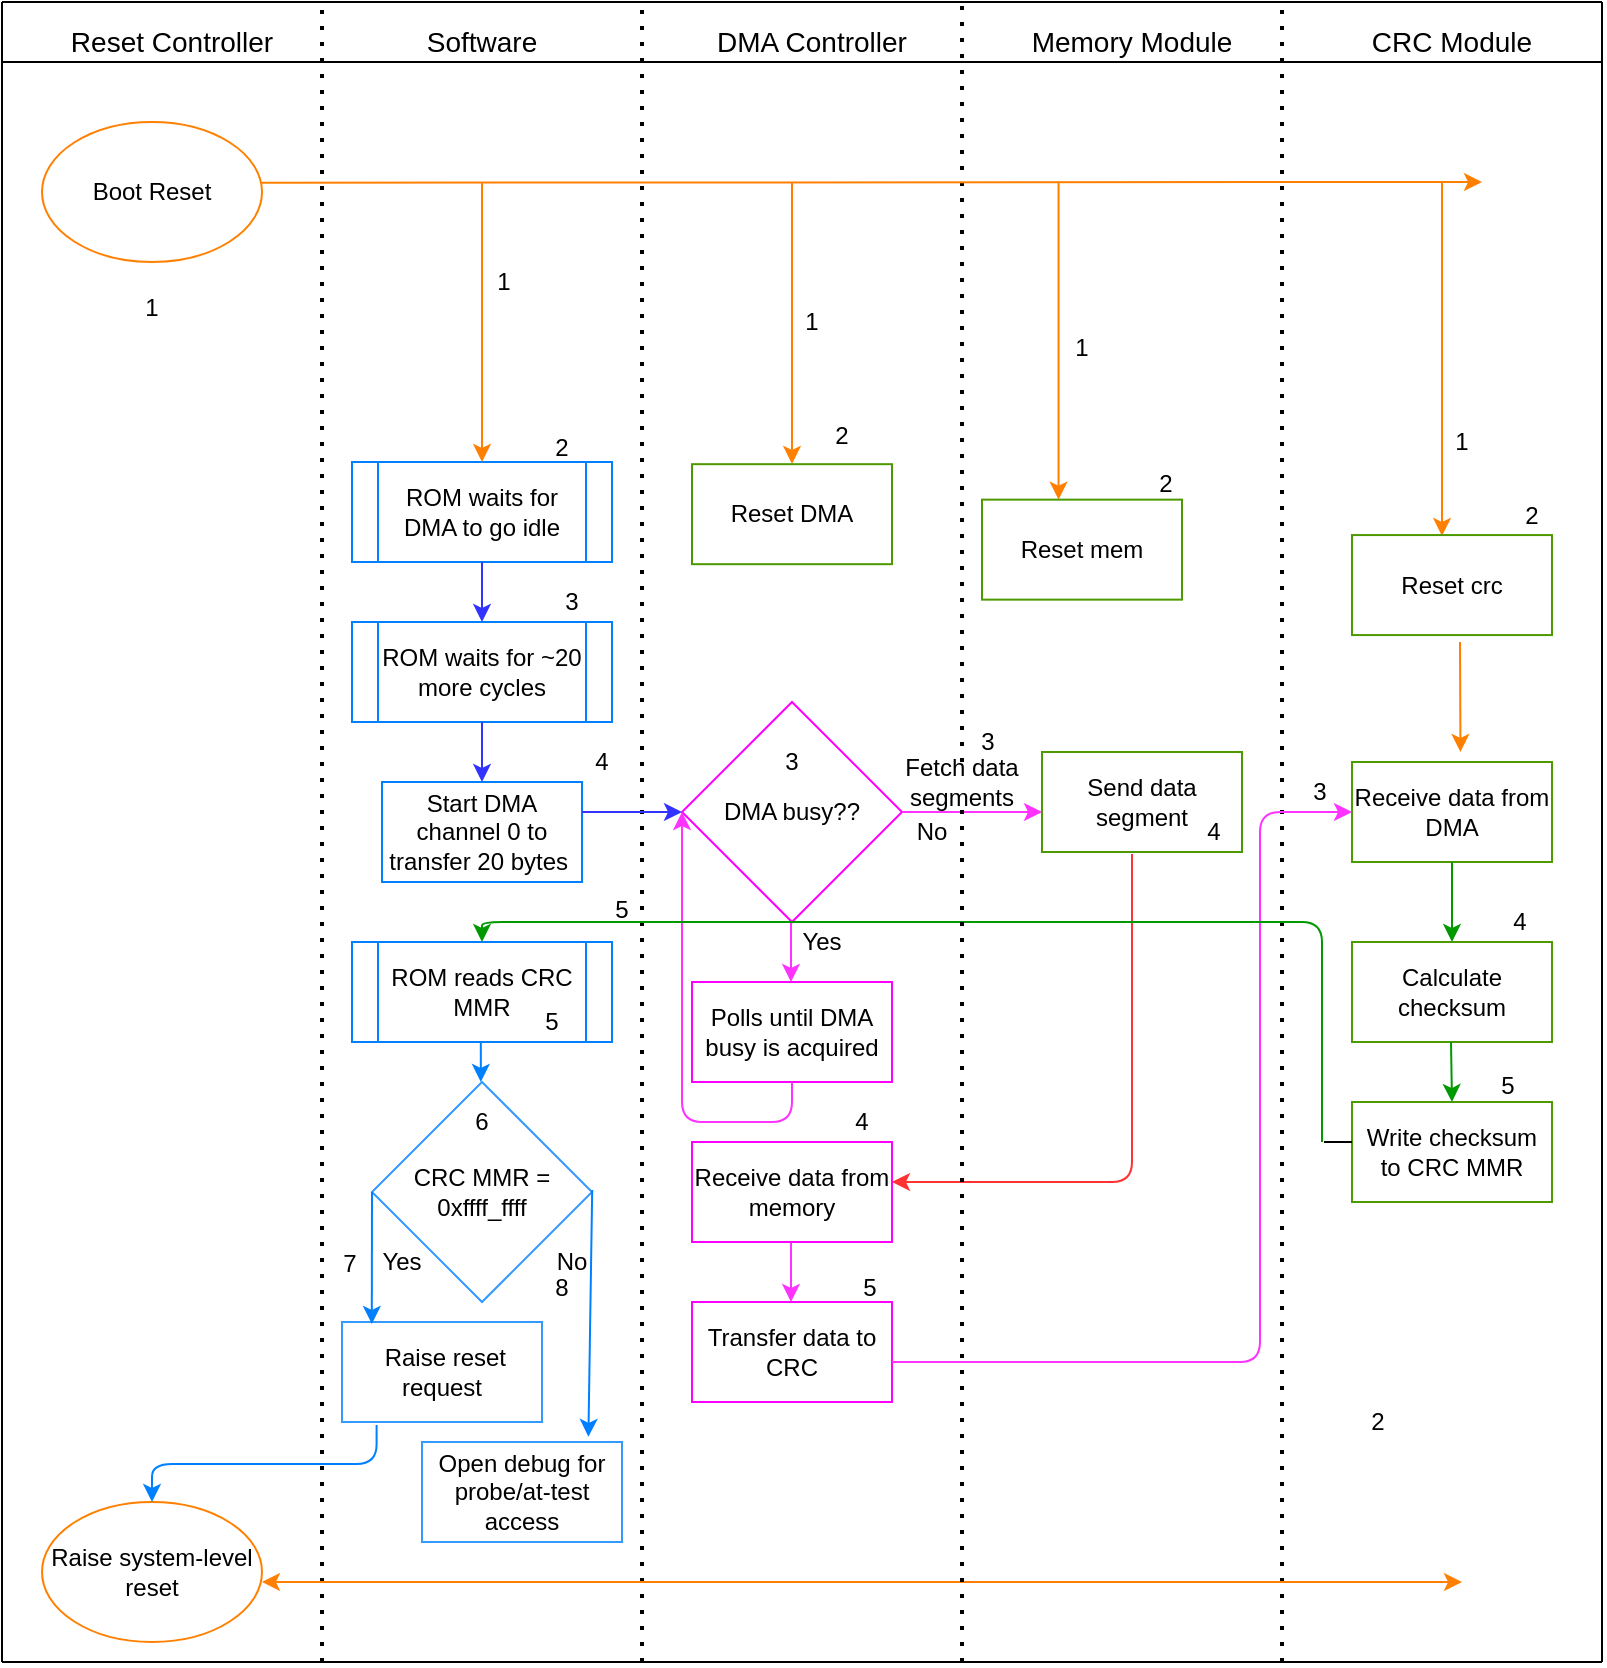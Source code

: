 <mxfile>
    <diagram id="_2-P7OVIUEdql4SCO8et" name="Page-1">
        <mxGraphModel dx="1078" dy="751" grid="1" gridSize="5.905" guides="1" tooltips="1" connect="1" arrows="1" fold="1" page="1" pageScale="1" pageWidth="1100" pageHeight="1700" math="0" shadow="0">
            <root>
                <mxCell id="0"/>
                <mxCell id="1" parent="0"/>
                <mxCell id="Sn7cwbOoCWebexUpj5j9-1" value="" style="endArrow=none;html=1;" parent="1" edge="1">
                    <mxGeometry width="50" height="50" relative="1" as="geometry">
                        <mxPoint x="80" y="1030" as="sourcePoint"/>
                        <mxPoint x="80" y="200" as="targetPoint"/>
                    </mxGeometry>
                </mxCell>
                <mxCell id="Sn7cwbOoCWebexUpj5j9-3" value="" style="endArrow=none;dashed=1;html=1;dashPattern=1 3;strokeWidth=2;" parent="1" edge="1">
                    <mxGeometry width="50" height="50" relative="1" as="geometry">
                        <mxPoint x="240" y="1030" as="sourcePoint"/>
                        <mxPoint x="240" y="200" as="targetPoint"/>
                    </mxGeometry>
                </mxCell>
                <mxCell id="Sn7cwbOoCWebexUpj5j9-4" value="" style="endArrow=none;dashed=1;html=1;dashPattern=1 3;strokeWidth=2;" parent="1" edge="1">
                    <mxGeometry width="50" height="50" relative="1" as="geometry">
                        <mxPoint x="400" y="1030" as="sourcePoint"/>
                        <mxPoint x="400" y="200" as="targetPoint"/>
                    </mxGeometry>
                </mxCell>
                <mxCell id="Sn7cwbOoCWebexUpj5j9-5" value="" style="endArrow=none;dashed=1;html=1;dashPattern=1 3;strokeWidth=2;startArrow=none;" parent="1" source="Sn7cwbOoCWebexUpj5j9-92" edge="1">
                    <mxGeometry width="50" height="50" relative="1" as="geometry">
                        <mxPoint x="560" y="1030" as="sourcePoint"/>
                        <mxPoint x="560" y="200" as="targetPoint"/>
                    </mxGeometry>
                </mxCell>
                <mxCell id="Sn7cwbOoCWebexUpj5j9-6" value="" style="endArrow=none;html=1;" parent="1" edge="1">
                    <mxGeometry width="50" height="50" relative="1" as="geometry">
                        <mxPoint x="80" y="200" as="sourcePoint"/>
                        <mxPoint x="880" y="200" as="targetPoint"/>
                    </mxGeometry>
                </mxCell>
                <mxCell id="Sn7cwbOoCWebexUpj5j9-7" value="" style="endArrow=none;html=1;" parent="1" edge="1">
                    <mxGeometry width="50" height="50" relative="1" as="geometry">
                        <mxPoint x="80" y="1030" as="sourcePoint"/>
                        <mxPoint x="880" y="1030" as="targetPoint"/>
                    </mxGeometry>
                </mxCell>
                <mxCell id="Sn7cwbOoCWebexUpj5j9-8" value="" style="endArrow=none;html=1;" parent="1" edge="1">
                    <mxGeometry width="50" height="50" relative="1" as="geometry">
                        <mxPoint x="80" y="230" as="sourcePoint"/>
                        <mxPoint x="880" y="230" as="targetPoint"/>
                    </mxGeometry>
                </mxCell>
                <mxCell id="Sn7cwbOoCWebexUpj5j9-9" value="&lt;font style=&quot;font-size: 14px&quot;&gt;Reset Controller&lt;/font&gt;" style="text;html=1;strokeColor=none;fillColor=none;align=center;verticalAlign=middle;whiteSpace=wrap;rounded=0;" parent="1" vertex="1">
                    <mxGeometry x="110" y="210" width="110" height="20" as="geometry"/>
                </mxCell>
                <mxCell id="Sn7cwbOoCWebexUpj5j9-11" value="&lt;font style=&quot;font-size: 14px&quot;&gt;Software&lt;/font&gt;" style="text;html=1;strokeColor=none;fillColor=none;align=center;verticalAlign=middle;whiteSpace=wrap;rounded=0;" parent="1" vertex="1">
                    <mxGeometry x="300" y="210" width="40" height="20" as="geometry"/>
                </mxCell>
                <mxCell id="Sn7cwbOoCWebexUpj5j9-13" value="&lt;font style=&quot;font-size: 14px&quot;&gt;DMA Controller&lt;/font&gt;" style="text;html=1;strokeColor=none;fillColor=none;align=center;verticalAlign=middle;whiteSpace=wrap;rounded=0;" parent="1" vertex="1">
                    <mxGeometry x="430" y="210" width="110" height="20" as="geometry"/>
                </mxCell>
                <mxCell id="Sn7cwbOoCWebexUpj5j9-14" value="&lt;font style=&quot;font-size: 14px&quot;&gt;Memory Module&lt;/font&gt;" style="text;html=1;strokeColor=none;fillColor=none;align=center;verticalAlign=middle;whiteSpace=wrap;rounded=0;" parent="1" vertex="1">
                    <mxGeometry x="590" y="210" width="110" height="20" as="geometry"/>
                </mxCell>
                <mxCell id="Sn7cwbOoCWebexUpj5j9-16" value="Boot Reset" style="ellipse;whiteSpace=wrap;html=1;strokeColor=#FF8000;" parent="1" vertex="1">
                    <mxGeometry x="100" y="260" width="110" height="70" as="geometry"/>
                </mxCell>
                <mxCell id="Sn7cwbOoCWebexUpj5j9-21" value="ROM waits for DMA to go idle" style="shape=process;whiteSpace=wrap;html=1;backgroundOutline=1;strokeColor=#007FFF;" parent="1" vertex="1">
                    <mxGeometry x="255" y="430" width="130" height="50" as="geometry"/>
                </mxCell>
                <mxCell id="Sn7cwbOoCWebexUpj5j9-22" value="ROM waits for ~20 more cycles" style="shape=process;whiteSpace=wrap;html=1;backgroundOutline=1;gradientColor=none;strokeColor=#007FFF;" parent="1" vertex="1">
                    <mxGeometry x="255" y="510" width="130" height="50" as="geometry"/>
                </mxCell>
                <mxCell id="Sn7cwbOoCWebexUpj5j9-24" value="Start DMA channel 0 to transfer 20 bytes&amp;nbsp;" style="rounded=0;whiteSpace=wrap;html=1;strokeColor=#007FFF;" parent="1" vertex="1">
                    <mxGeometry x="270" y="590" width="100" height="50" as="geometry"/>
                </mxCell>
                <mxCell id="Sn7cwbOoCWebexUpj5j9-25" value="DMA busy??" style="rhombus;whiteSpace=wrap;html=1;gradientColor=none;strokeColor=#FF00FF;" parent="1" vertex="1">
                    <mxGeometry x="420" y="550" width="110" height="110" as="geometry"/>
                </mxCell>
                <mxCell id="Sn7cwbOoCWebexUpj5j9-35" value="" style="endArrow=none;html=1;" parent="1" edge="1">
                    <mxGeometry width="50" height="50" relative="1" as="geometry">
                        <mxPoint x="880" y="1030" as="sourcePoint"/>
                        <mxPoint x="880" y="200" as="targetPoint"/>
                    </mxGeometry>
                </mxCell>
                <mxCell id="Sn7cwbOoCWebexUpj5j9-36" value="" style="endArrow=none;dashed=1;html=1;dashPattern=1 3;strokeWidth=2;" parent="1" edge="1">
                    <mxGeometry width="50" height="50" relative="1" as="geometry">
                        <mxPoint x="720" y="1030" as="sourcePoint"/>
                        <mxPoint x="720" y="200" as="targetPoint"/>
                    </mxGeometry>
                </mxCell>
                <mxCell id="Sn7cwbOoCWebexUpj5j9-37" value="&lt;font style=&quot;font-size: 14px&quot;&gt;CRC Module&lt;/font&gt;" style="text;html=1;strokeColor=none;fillColor=none;align=center;verticalAlign=middle;whiteSpace=wrap;rounded=0;" parent="1" vertex="1">
                    <mxGeometry x="750" y="210" width="110" height="20" as="geometry"/>
                </mxCell>
                <mxCell id="Sn7cwbOoCWebexUpj5j9-39" value="Polls until DMA busy is acquired" style="rounded=0;whiteSpace=wrap;html=1;strokeColor=#FF00FF;" parent="1" vertex="1">
                    <mxGeometry x="425" y="690" width="100" height="50" as="geometry"/>
                </mxCell>
                <mxCell id="Sn7cwbOoCWebexUpj5j9-40" value="Receive data from memory" style="rounded=0;whiteSpace=wrap;html=1;strokeColor=#FF00FF;" parent="1" vertex="1">
                    <mxGeometry x="425" y="770" width="100" height="50" as="geometry"/>
                </mxCell>
                <mxCell id="Sn7cwbOoCWebexUpj5j9-41" value="Receive data from DMA" style="rounded=0;whiteSpace=wrap;html=1;strokeColor=#4D9900;" parent="1" vertex="1">
                    <mxGeometry x="755" y="580" width="100" height="50" as="geometry"/>
                </mxCell>
                <mxCell id="Sn7cwbOoCWebexUpj5j9-43" value="Calculate checksum" style="rounded=0;whiteSpace=wrap;html=1;strokeColor=#4D9900;" parent="1" vertex="1">
                    <mxGeometry x="755" y="670" width="100" height="50" as="geometry"/>
                </mxCell>
                <mxCell id="Sn7cwbOoCWebexUpj5j9-45" value="Write checksum to CRC MMR" style="rounded=0;whiteSpace=wrap;html=1;strokeColor=#4D9900;" parent="1" vertex="1">
                    <mxGeometry x="755" y="750" width="100" height="50" as="geometry"/>
                </mxCell>
                <mxCell id="Sn7cwbOoCWebexUpj5j9-46" value="ROM reads CRC MMR" style="shape=process;whiteSpace=wrap;html=1;backgroundOutline=1;gradientColor=none;strokeColor=#007FFF;" parent="1" vertex="1">
                    <mxGeometry x="255" y="670" width="130" height="50" as="geometry"/>
                </mxCell>
                <mxCell id="Sn7cwbOoCWebexUpj5j9-47" value="CRC MMR = 0xffff_ffff" style="rhombus;whiteSpace=wrap;html=1;gradientColor=none;strokeColor=#3399FF;" parent="1" vertex="1">
                    <mxGeometry x="265" y="740" width="110" height="110" as="geometry"/>
                </mxCell>
                <mxCell id="Sn7cwbOoCWebexUpj5j9-48" value="&amp;nbsp;Raise reset request" style="rounded=0;whiteSpace=wrap;html=1;strokeColor=#3399FF;" parent="1" vertex="1">
                    <mxGeometry x="250" y="860" width="100" height="50" as="geometry"/>
                </mxCell>
                <mxCell id="Sn7cwbOoCWebexUpj5j9-49" value="Open debug for probe/at-test access" style="rounded=0;whiteSpace=wrap;html=1;strokeColor=#3399FF;" parent="1" vertex="1">
                    <mxGeometry x="290" y="920" width="100" height="50" as="geometry"/>
                </mxCell>
                <mxCell id="Sn7cwbOoCWebexUpj5j9-50" value="Raise system-level reset" style="ellipse;whiteSpace=wrap;html=1;strokeColor=#FF8000;" parent="1" vertex="1">
                    <mxGeometry x="100" y="950" width="110" height="70" as="geometry"/>
                </mxCell>
                <mxCell id="Sn7cwbOoCWebexUpj5j9-53" value="" style="endArrow=classic;html=1;entryX=0.5;entryY=0;entryDx=0;entryDy=0;strokeColor=#FF8000;" parent="1" target="Sn7cwbOoCWebexUpj5j9-21" edge="1">
                    <mxGeometry width="50" height="50" relative="1" as="geometry">
                        <mxPoint x="320" y="290" as="sourcePoint"/>
                        <mxPoint x="340" y="390" as="targetPoint"/>
                    </mxGeometry>
                </mxCell>
                <mxCell id="Sn7cwbOoCWebexUpj5j9-54" value="" style="endArrow=classic;html=1;entryX=0.5;entryY=0;entryDx=0;entryDy=0;strokeColor=#3333FF;" parent="1" target="Sn7cwbOoCWebexUpj5j9-22" edge="1">
                    <mxGeometry width="50" height="50" relative="1" as="geometry">
                        <mxPoint x="320" y="480" as="sourcePoint"/>
                        <mxPoint x="319.5" y="500" as="targetPoint"/>
                    </mxGeometry>
                </mxCell>
                <mxCell id="Sn7cwbOoCWebexUpj5j9-55" value="" style="endArrow=classic;html=1;entryX=0.5;entryY=0;entryDx=0;entryDy=0;strokeColor=#3333FF;" parent="1" edge="1">
                    <mxGeometry width="50" height="50" relative="1" as="geometry">
                        <mxPoint x="320" y="560" as="sourcePoint"/>
                        <mxPoint x="320" y="590" as="targetPoint"/>
                    </mxGeometry>
                </mxCell>
                <mxCell id="Sn7cwbOoCWebexUpj5j9-57" value="" style="endArrow=classic;html=1;entryX=0;entryY=0.5;entryDx=0;entryDy=0;strokeColor=#3333FF;" parent="1" target="Sn7cwbOoCWebexUpj5j9-25" edge="1">
                    <mxGeometry width="50" height="50" relative="1" as="geometry">
                        <mxPoint x="370" y="605" as="sourcePoint"/>
                        <mxPoint x="400" y="580" as="targetPoint"/>
                    </mxGeometry>
                </mxCell>
                <mxCell id="Sn7cwbOoCWebexUpj5j9-58" value="" style="endArrow=classic;html=1;entryX=0.5;entryY=0;entryDx=0;entryDy=0;strokeColor=#FF33FF;" parent="1" edge="1">
                    <mxGeometry width="50" height="50" relative="1" as="geometry">
                        <mxPoint x="474.5" y="660" as="sourcePoint"/>
                        <mxPoint x="474.5" y="690" as="targetPoint"/>
                    </mxGeometry>
                </mxCell>
                <mxCell id="Sn7cwbOoCWebexUpj5j9-60" value="" style="edgeStyle=elbowEdgeStyle;elbow=vertical;endArrow=classic;html=1;entryX=0;entryY=0.5;entryDx=0;entryDy=0;strokeColor=#FF33FF;" parent="1" target="Sn7cwbOoCWebexUpj5j9-25" edge="1">
                    <mxGeometry width="50" height="50" relative="1" as="geometry">
                        <mxPoint x="475" y="740" as="sourcePoint"/>
                        <mxPoint x="525" y="690" as="targetPoint"/>
                        <Array as="points">
                            <mxPoint x="450" y="760"/>
                        </Array>
                    </mxGeometry>
                </mxCell>
                <mxCell id="Sn7cwbOoCWebexUpj5j9-61" value="" style="endArrow=classic;html=1;entryX=0;entryY=0.5;entryDx=0;entryDy=0;entryPerimeter=0;exitX=1;exitY=0.5;exitDx=0;exitDy=0;strokeColor=#FF33FF;" parent="1" source="Sn7cwbOoCWebexUpj5j9-25" edge="1">
                    <mxGeometry width="50" height="50" relative="1" as="geometry">
                        <mxPoint x="540" y="604.5" as="sourcePoint"/>
                        <mxPoint x="600" y="605" as="targetPoint"/>
                    </mxGeometry>
                </mxCell>
                <mxCell id="Sn7cwbOoCWebexUpj5j9-63" value="Transfer data to CRC" style="rounded=0;whiteSpace=wrap;html=1;strokeColor=#FF00FF;" parent="1" vertex="1">
                    <mxGeometry x="425" y="850" width="100" height="50" as="geometry"/>
                </mxCell>
                <mxCell id="Sn7cwbOoCWebexUpj5j9-64" value="" style="edgeStyle=elbowEdgeStyle;elbow=vertical;endArrow=classic;html=1;strokeColor=#FF3333;" parent="1" edge="1">
                    <mxGeometry width="50" height="50" relative="1" as="geometry">
                        <mxPoint x="645" y="626" as="sourcePoint"/>
                        <mxPoint x="525" y="790" as="targetPoint"/>
                        <Array as="points">
                            <mxPoint x="595" y="790"/>
                        </Array>
                    </mxGeometry>
                </mxCell>
                <mxCell id="Sn7cwbOoCWebexUpj5j9-66" value="" style="endArrow=classic;html=1;entryX=0.5;entryY=0;entryDx=0;entryDy=0;strokeColor=#FF33FF;" parent="1" edge="1">
                    <mxGeometry width="50" height="50" relative="1" as="geometry">
                        <mxPoint x="474.5" y="820" as="sourcePoint"/>
                        <mxPoint x="474.5" y="850" as="targetPoint"/>
                    </mxGeometry>
                </mxCell>
                <mxCell id="Sn7cwbOoCWebexUpj5j9-67" value="" style="edgeStyle=elbowEdgeStyle;elbow=horizontal;endArrow=classic;html=1;entryX=0;entryY=0.5;entryDx=0;entryDy=0;strokeColor=#FF33FF;" parent="1" target="Sn7cwbOoCWebexUpj5j9-41" edge="1">
                    <mxGeometry width="50" height="50" relative="1" as="geometry">
                        <mxPoint x="525" y="880" as="sourcePoint"/>
                        <mxPoint x="575" y="830" as="targetPoint"/>
                        <Array as="points">
                            <mxPoint x="709" y="744"/>
                        </Array>
                    </mxGeometry>
                </mxCell>
                <mxCell id="Sn7cwbOoCWebexUpj5j9-68" value="" style="endArrow=classic;html=1;entryX=0.5;entryY=0;entryDx=0;entryDy=0;strokeColor=#009900;" parent="1" target="Sn7cwbOoCWebexUpj5j9-43" edge="1">
                    <mxGeometry width="50" height="50" relative="1" as="geometry">
                        <mxPoint x="805" y="630" as="sourcePoint"/>
                        <mxPoint x="804.5" y="660" as="targetPoint"/>
                    </mxGeometry>
                </mxCell>
                <mxCell id="Sn7cwbOoCWebexUpj5j9-69" value="" style="endArrow=classic;html=1;strokeColor=#009900;" parent="1" edge="1">
                    <mxGeometry width="50" height="50" relative="1" as="geometry">
                        <mxPoint x="804.5" y="720" as="sourcePoint"/>
                        <mxPoint x="805" y="750" as="targetPoint"/>
                    </mxGeometry>
                </mxCell>
                <mxCell id="Sn7cwbOoCWebexUpj5j9-72" value="" style="edgeStyle=elbowEdgeStyle;elbow=vertical;endArrow=classic;html=1;entryX=0.5;entryY=0;entryDx=0;entryDy=0;strokeColor=#009900;" parent="1" target="Sn7cwbOoCWebexUpj5j9-46" edge="1">
                    <mxGeometry width="50" height="50" relative="1" as="geometry">
                        <mxPoint x="740" y="770" as="sourcePoint"/>
                        <mxPoint x="805" y="730" as="targetPoint"/>
                        <Array as="points">
                            <mxPoint x="530" y="660"/>
                        </Array>
                    </mxGeometry>
                </mxCell>
                <mxCell id="Sn7cwbOoCWebexUpj5j9-75" value="" style="endArrow=none;html=1;" parent="1" edge="1">
                    <mxGeometry width="50" height="50" relative="1" as="geometry">
                        <mxPoint x="741" y="770" as="sourcePoint"/>
                        <mxPoint x="755" y="770" as="targetPoint"/>
                    </mxGeometry>
                </mxCell>
                <mxCell id="Sn7cwbOoCWebexUpj5j9-76" value="" style="endArrow=classic;html=1;entryX=0.5;entryY=0;entryDx=0;entryDy=0;strokeColor=#007FFF;" parent="1" edge="1">
                    <mxGeometry width="50" height="50" relative="1" as="geometry">
                        <mxPoint x="319.41" y="720" as="sourcePoint"/>
                        <mxPoint x="319.41" y="740" as="targetPoint"/>
                    </mxGeometry>
                </mxCell>
                <mxCell id="Sn7cwbOoCWebexUpj5j9-79" value="" style="endArrow=classic;html=1;entryX=0.149;entryY=0.019;entryDx=0;entryDy=0;entryPerimeter=0;strokeColor=#007FFF;" parent="1" target="Sn7cwbOoCWebexUpj5j9-48" edge="1">
                    <mxGeometry width="50" height="50" relative="1" as="geometry">
                        <mxPoint x="265" y="795" as="sourcePoint"/>
                        <mxPoint x="205" y="905" as="targetPoint"/>
                    </mxGeometry>
                </mxCell>
                <mxCell id="Sn7cwbOoCWebexUpj5j9-80" value="" style="endArrow=classic;html=1;entryX=0.832;entryY=-0.052;entryDx=0;entryDy=0;entryPerimeter=0;strokeColor=#007FFF;" parent="1" target="Sn7cwbOoCWebexUpj5j9-49" edge="1">
                    <mxGeometry width="50" height="50" relative="1" as="geometry">
                        <mxPoint x="375.1" y="794.05" as="sourcePoint"/>
                        <mxPoint x="375" y="860" as="targetPoint"/>
                    </mxGeometry>
                </mxCell>
                <mxCell id="Sn7cwbOoCWebexUpj5j9-82" value="" style="edgeStyle=elbowEdgeStyle;elbow=vertical;endArrow=classic;html=1;entryX=0.5;entryY=0;entryDx=0;entryDy=0;exitX=0.173;exitY=1.031;exitDx=0;exitDy=0;exitPerimeter=0;strokeColor=#007FFF;" parent="1" source="Sn7cwbOoCWebexUpj5j9-48" target="Sn7cwbOoCWebexUpj5j9-50" edge="1">
                    <mxGeometry width="50" height="50" relative="1" as="geometry">
                        <mxPoint x="250" y="890" as="sourcePoint"/>
                        <mxPoint x="300" y="840" as="targetPoint"/>
                    </mxGeometry>
                </mxCell>
                <mxCell id="Sn7cwbOoCWebexUpj5j9-83" value="" style="endArrow=classic;html=1;startArrow=classic;startFill=1;strokeColor=#FF8000;" parent="1" edge="1">
                    <mxGeometry width="50" height="50" relative="1" as="geometry">
                        <mxPoint x="210" y="990" as="sourcePoint"/>
                        <mxPoint x="810" y="990" as="targetPoint"/>
                    </mxGeometry>
                </mxCell>
                <mxCell id="Sn7cwbOoCWebexUpj5j9-86" value="Yes" style="text;html=1;strokeColor=none;fillColor=none;align=center;verticalAlign=middle;whiteSpace=wrap;rounded=0;" parent="1" vertex="1">
                    <mxGeometry x="260" y="820" width="40" height="20" as="geometry"/>
                </mxCell>
                <mxCell id="Sn7cwbOoCWebexUpj5j9-87" value="No" style="text;html=1;strokeColor=none;fillColor=none;align=center;verticalAlign=middle;whiteSpace=wrap;rounded=0;" parent="1" vertex="1">
                    <mxGeometry x="525" y="605" width="40" height="20" as="geometry"/>
                </mxCell>
                <mxCell id="Sn7cwbOoCWebexUpj5j9-88" value="No" style="text;html=1;strokeColor=none;fillColor=none;align=center;verticalAlign=middle;whiteSpace=wrap;rounded=0;" parent="1" vertex="1">
                    <mxGeometry x="345" y="820" width="40" height="20" as="geometry"/>
                </mxCell>
                <mxCell id="Sn7cwbOoCWebexUpj5j9-90" value="Yes" style="text;html=1;strokeColor=none;fillColor=none;align=center;verticalAlign=middle;whiteSpace=wrap;rounded=0;" parent="1" vertex="1">
                    <mxGeometry x="470" y="660" width="40" height="20" as="geometry"/>
                </mxCell>
                <mxCell id="Sn7cwbOoCWebexUpj5j9-92" value="Fetch data segments" style="text;html=1;strokeColor=none;fillColor=none;align=center;verticalAlign=middle;whiteSpace=wrap;rounded=0;" parent="1" vertex="1">
                    <mxGeometry x="530" y="580" width="60" height="20" as="geometry"/>
                </mxCell>
                <mxCell id="Sn7cwbOoCWebexUpj5j9-93" value="" style="endArrow=none;dashed=1;html=1;dashPattern=1 3;strokeWidth=2;" parent="1" target="Sn7cwbOoCWebexUpj5j9-92" edge="1">
                    <mxGeometry width="50" height="50" relative="1" as="geometry">
                        <mxPoint x="560" y="1030" as="sourcePoint"/>
                        <mxPoint x="560" y="200" as="targetPoint"/>
                    </mxGeometry>
                </mxCell>
                <mxCell id="4" value="" style="endArrow=classic;html=1;fillColor=#FF9933;strokeColor=#FF8000;" parent="1" edge="1">
                    <mxGeometry width="50" height="50" relative="1" as="geometry">
                        <mxPoint x="210" y="290.33" as="sourcePoint"/>
                        <mxPoint x="820" y="290" as="targetPoint"/>
                    </mxGeometry>
                </mxCell>
                <mxCell id="7" value="" style="endArrow=classic;html=1;strokeColor=#FF8000;" parent="1" edge="1">
                    <mxGeometry width="50" height="50" relative="1" as="geometry">
                        <mxPoint x="475" y="290" as="sourcePoint"/>
                        <mxPoint x="475" y="431" as="targetPoint"/>
                    </mxGeometry>
                </mxCell>
                <mxCell id="8" value="" style="endArrow=classic;html=1;strokeColor=#FF8000;" parent="1" edge="1">
                    <mxGeometry width="50" height="50" relative="1" as="geometry">
                        <mxPoint x="608.27" y="289.82" as="sourcePoint"/>
                        <mxPoint x="608.27" y="448.82" as="targetPoint"/>
                    </mxGeometry>
                </mxCell>
                <mxCell id="9" value="" style="endArrow=classic;html=1;strokeColor=#FF8000;" parent="1" edge="1">
                    <mxGeometry width="50" height="50" relative="1" as="geometry">
                        <mxPoint x="800" y="290" as="sourcePoint"/>
                        <mxPoint x="800" y="467" as="targetPoint"/>
                    </mxGeometry>
                </mxCell>
                <mxCell id="11" value="Send data segment" style="rounded=0;whiteSpace=wrap;html=1;strokeColor=#4D9900;" parent="1" vertex="1">
                    <mxGeometry x="599.995" y="574.995" width="100" height="50" as="geometry"/>
                </mxCell>
                <mxCell id="12" value="Reset mem" style="rounded=0;whiteSpace=wrap;html=1;strokeColor=#4D9900;" parent="1" vertex="1">
                    <mxGeometry x="570.001" y="448.821" width="100" height="50" as="geometry"/>
                </mxCell>
                <mxCell id="15" value="1" style="text;html=1;strokeColor=none;fillColor=none;align=center;verticalAlign=middle;whiteSpace=wrap;rounded=0;" parent="1" vertex="1">
                    <mxGeometry x="124.995" y="342.515" width="60" height="20" as="geometry"/>
                </mxCell>
                <mxCell id="16" value="1" style="text;html=1;strokeColor=none;fillColor=none;align=center;verticalAlign=middle;whiteSpace=wrap;rounded=0;" parent="1" vertex="1">
                    <mxGeometry x="590.001" y="362.511" width="60" height="20" as="geometry"/>
                </mxCell>
                <mxCell id="17" value="2" style="text;html=1;strokeColor=none;fillColor=none;align=center;verticalAlign=middle;whiteSpace=wrap;rounded=0;" parent="1" vertex="1">
                    <mxGeometry x="631.886" y="431.096" width="60" height="20" as="geometry"/>
                </mxCell>
                <mxCell id="18" value="3" style="text;html=1;strokeColor=none;fillColor=none;align=center;verticalAlign=middle;whiteSpace=wrap;rounded=0;" parent="1" vertex="1">
                    <mxGeometry x="543.302" y="560.002" width="60" height="20" as="geometry"/>
                </mxCell>
                <mxCell id="19" value="4" style="text;html=1;strokeColor=none;fillColor=none;align=center;verticalAlign=middle;whiteSpace=wrap;rounded=0;" parent="1" vertex="1">
                    <mxGeometry x="655.507" y="604.997" width="60" height="20" as="geometry"/>
                </mxCell>
                <mxCell id="20" value="1" style="text;html=1;strokeColor=none;fillColor=none;align=center;verticalAlign=middle;whiteSpace=wrap;rounded=0;" parent="1" vertex="1">
                    <mxGeometry x="301.181" y="330.001" width="60" height="20" as="geometry"/>
                </mxCell>
                <mxCell id="21" value="2" style="text;html=1;strokeColor=none;fillColor=none;align=center;verticalAlign=middle;whiteSpace=wrap;rounded=0;" parent="1" vertex="1">
                    <mxGeometry x="329.996" y="413.386" width="60" height="20" as="geometry"/>
                </mxCell>
                <mxCell id="22" value="3" style="text;html=1;strokeColor=none;fillColor=none;align=center;verticalAlign=middle;whiteSpace=wrap;rounded=0;" parent="1" vertex="1">
                    <mxGeometry x="335.002" y="490.152" width="60" height="20" as="geometry"/>
                </mxCell>
                <mxCell id="23" value="4" style="text;html=1;strokeColor=none;fillColor=none;align=center;verticalAlign=middle;whiteSpace=wrap;rounded=0;" parent="1" vertex="1">
                    <mxGeometry x="349.998" y="569.997" width="60" height="20" as="geometry"/>
                </mxCell>
                <mxCell id="24" value="5" style="text;html=1;strokeColor=none;fillColor=none;align=center;verticalAlign=middle;whiteSpace=wrap;rounded=0;" parent="1" vertex="1">
                    <mxGeometry x="360.003" y="643.703" width="60" height="20" as="geometry"/>
                </mxCell>
                <mxCell id="26" value="5" style="text;html=1;strokeColor=none;fillColor=none;align=center;verticalAlign=middle;whiteSpace=wrap;rounded=0;" parent="1" vertex="1">
                    <mxGeometry x="324.999" y="699.998" width="60" height="20" as="geometry"/>
                </mxCell>
                <mxCell id="28" value="6" style="text;html=1;strokeColor=none;fillColor=none;align=center;verticalAlign=middle;whiteSpace=wrap;rounded=0;" parent="1" vertex="1">
                    <mxGeometry x="290.004" y="750.004" width="60" height="20" as="geometry"/>
                </mxCell>
                <mxCell id="29" value="7" style="text;html=1;strokeColor=none;fillColor=none;align=center;verticalAlign=middle;whiteSpace=wrap;rounded=0;" parent="1" vertex="1">
                    <mxGeometry x="224.41" y="820.869" width="60" height="20" as="geometry"/>
                </mxCell>
                <mxCell id="30" value="8" style="text;html=1;strokeColor=none;fillColor=none;align=center;verticalAlign=middle;whiteSpace=wrap;rounded=0;" parent="1" vertex="1">
                    <mxGeometry x="329.995" y="832.675" width="60" height="20" as="geometry"/>
                </mxCell>
                <mxCell id="31" value="1" style="text;html=1;strokeColor=none;fillColor=none;align=center;verticalAlign=middle;whiteSpace=wrap;rounded=0;" parent="1" vertex="1">
                    <mxGeometry x="779.526" y="409.997" width="60" height="20" as="geometry"/>
                </mxCell>
                <mxCell id="32" value="1" style="text;html=1;strokeColor=none;fillColor=none;align=center;verticalAlign=middle;whiteSpace=wrap;rounded=0;" parent="1" vertex="1">
                    <mxGeometry x="455.002" y="350.002" width="60" height="20" as="geometry"/>
                </mxCell>
                <mxCell id="33" value="2" style="text;html=1;strokeColor=none;fillColor=none;align=center;verticalAlign=middle;whiteSpace=wrap;rounded=0;" parent="1" vertex="1">
                    <mxGeometry x="738.192" y="900.002" width="60" height="20" as="geometry"/>
                </mxCell>
                <mxCell id="34" value="Reset crc" style="rounded=0;whiteSpace=wrap;html=1;strokeColor=#4D9900;" parent="1" vertex="1">
                    <mxGeometry x="754.996" y="466.536" width="100" height="50" as="geometry"/>
                </mxCell>
                <mxCell id="36" value="2" style="text;html=1;strokeColor=none;fillColor=none;align=center;verticalAlign=middle;whiteSpace=wrap;rounded=0;" parent="1" vertex="1">
                    <mxGeometry x="814.962" y="446.532" width="60" height="20" as="geometry"/>
                </mxCell>
                <mxCell id="37" value="" style="endArrow=classic;html=1;strokeColor=#FF8000;" parent="1" edge="1">
                    <mxGeometry width="50" height="50" relative="1" as="geometry">
                        <mxPoint x="809" y="520" as="sourcePoint"/>
                        <mxPoint x="809.236" y="574.995" as="targetPoint"/>
                    </mxGeometry>
                </mxCell>
                <mxCell id="38" value="3" style="text;html=1;strokeColor=none;fillColor=none;align=center;verticalAlign=middle;whiteSpace=wrap;rounded=0;" parent="1" vertex="1">
                    <mxGeometry x="708.657" y="584.997" width="60" height="20" as="geometry"/>
                </mxCell>
                <mxCell id="39" value="4" style="text;html=1;strokeColor=none;fillColor=none;align=center;verticalAlign=middle;whiteSpace=wrap;rounded=0;" parent="1" vertex="1">
                    <mxGeometry x="809.053" y="650.003" width="60" height="20" as="geometry"/>
                </mxCell>
                <mxCell id="40" value="5" style="text;html=1;strokeColor=none;fillColor=none;align=center;verticalAlign=middle;whiteSpace=wrap;rounded=0;" parent="1" vertex="1">
                    <mxGeometry x="803.149" y="732.278" width="60" height="20" as="geometry"/>
                </mxCell>
                <mxCell id="41" value="Reset DMA" style="rounded=0;whiteSpace=wrap;html=1;strokeColor=#4D9900;" parent="1" vertex="1">
                    <mxGeometry x="424.996" y="431.096" width="100" height="50" as="geometry"/>
                </mxCell>
                <mxCell id="42" value="2" style="text;html=1;strokeColor=none;fillColor=none;align=center;verticalAlign=middle;whiteSpace=wrap;rounded=0;" parent="1" vertex="1">
                    <mxGeometry x="470.002" y="407.482" width="60" height="20" as="geometry"/>
                </mxCell>
                <mxCell id="44" value="3" style="text;html=1;strokeColor=none;fillColor=none;align=center;verticalAlign=middle;whiteSpace=wrap;rounded=0;" parent="1" vertex="1">
                    <mxGeometry x="444.997" y="569.997" width="60" height="20" as="geometry"/>
                </mxCell>
                <mxCell id="46" value="4" style="text;html=1;strokeColor=none;fillColor=none;align=center;verticalAlign=middle;whiteSpace=wrap;rounded=0;" parent="1" vertex="1">
                    <mxGeometry x="479.999" y="749.998" width="60" height="20" as="geometry"/>
                </mxCell>
                <mxCell id="47" value="5" style="text;html=1;strokeColor=none;fillColor=none;align=center;verticalAlign=middle;whiteSpace=wrap;rounded=0;" parent="1" vertex="1">
                    <mxGeometry x="484.254" y="832.674" width="60" height="20" as="geometry"/>
                </mxCell>
            </root>
        </mxGraphModel>
    </diagram>
    <diagram name="Page 2" id="KWVQIsbA3FlHeJCE3LK-">
        <mxGraphModel dx="816" dy="751" grid="1" gridSize="5.905" guides="1" tooltips="1" connect="1" arrows="1" fold="1" page="1" pageScale="1" pageWidth="1100" pageHeight="1700" math="0" shadow="0">
            <root>
                <mxCell id="sgLGZmYtb80CCo88KboA-0"/>
                <mxCell id="sgLGZmYtb80CCo88KboA-1" parent="sgLGZmYtb80CCo88KboA-0"/>
                <mxCell id="sgLGZmYtb80CCo88KboA-2" value="" style="endArrow=none;html=1;" parent="sgLGZmYtb80CCo88KboA-1" edge="1">
                    <mxGeometry width="50" height="50" relative="1" as="geometry">
                        <mxPoint x="390" y="626" as="sourcePoint"/>
                        <mxPoint x="389.76" y="200" as="targetPoint"/>
                        <Array as="points">
                            <mxPoint x="389.76" y="620"/>
                        </Array>
                    </mxGeometry>
                </mxCell>
                <mxCell id="sgLGZmYtb80CCo88KboA-5" value="" style="endArrow=none;dashed=1;html=1;dashPattern=1 3;strokeWidth=2;startArrow=none;" parent="sgLGZmYtb80CCo88KboA-1" source="sgLGZmYtb80CCo88KboA-55" edge="1">
                    <mxGeometry width="50" height="50" relative="1" as="geometry">
                        <mxPoint x="560" y="1030" as="sourcePoint"/>
                        <mxPoint x="560" y="200" as="targetPoint"/>
                    </mxGeometry>
                </mxCell>
                <mxCell id="sgLGZmYtb80CCo88KboA-6" value="" style="endArrow=none;html=1;" parent="sgLGZmYtb80CCo88KboA-1" edge="1">
                    <mxGeometry width="50" height="50" relative="1" as="geometry">
                        <mxPoint x="390" y="200" as="sourcePoint"/>
                        <mxPoint x="880" y="200" as="targetPoint"/>
                    </mxGeometry>
                </mxCell>
                <mxCell id="sgLGZmYtb80CCo88KboA-7" value="" style="endArrow=none;html=1;" parent="sgLGZmYtb80CCo88KboA-1" edge="1">
                    <mxGeometry width="50" height="50" relative="1" as="geometry">
                        <mxPoint x="390" y="625.98" as="sourcePoint"/>
                        <mxPoint x="880" y="625.98" as="targetPoint"/>
                        <Array as="points">
                            <mxPoint x="632" y="625.98"/>
                        </Array>
                    </mxGeometry>
                </mxCell>
                <mxCell id="sgLGZmYtb80CCo88KboA-8" value="" style="endArrow=none;html=1;" parent="sgLGZmYtb80CCo88KboA-1" edge="1">
                    <mxGeometry width="50" height="50" relative="1" as="geometry">
                        <mxPoint x="390" y="230" as="sourcePoint"/>
                        <mxPoint x="880" y="230" as="targetPoint"/>
                    </mxGeometry>
                </mxCell>
                <mxCell id="sgLGZmYtb80CCo88KboA-11" value="&lt;font style=&quot;font-size: 14px&quot;&gt;&lt;b&gt;DMA Controller&lt;/b&gt;&lt;/font&gt;" style="text;html=1;strokeColor=none;fillColor=none;align=center;verticalAlign=middle;whiteSpace=wrap;rounded=0;" parent="sgLGZmYtb80CCo88KboA-1" vertex="1">
                    <mxGeometry x="430" y="210" width="110" height="20" as="geometry"/>
                </mxCell>
                <mxCell id="sgLGZmYtb80CCo88KboA-12" value="&lt;font style=&quot;font-size: 14px&quot;&gt;&lt;b&gt;Memory Module&lt;/b&gt;&lt;/font&gt;" style="text;html=1;strokeColor=none;fillColor=none;align=center;verticalAlign=middle;whiteSpace=wrap;rounded=0;" parent="sgLGZmYtb80CCo88KboA-1" vertex="1">
                    <mxGeometry x="590" y="210" width="110" height="20" as="geometry"/>
                </mxCell>
                <mxCell id="sgLGZmYtb80CCo88KboA-17" value="DMA busy??" style="rhombus;whiteSpace=wrap;html=1;gradientColor=none;strokeColor=#FF00FF;" parent="sgLGZmYtb80CCo88KboA-1" vertex="1">
                    <mxGeometry x="420" y="253.94" width="110" height="110" as="geometry"/>
                </mxCell>
                <mxCell id="sgLGZmYtb80CCo88KboA-18" value="" style="endArrow=none;html=1;" parent="sgLGZmYtb80CCo88KboA-1" edge="1">
                    <mxGeometry width="50" height="50" relative="1" as="geometry">
                        <mxPoint x="880" y="626" as="sourcePoint"/>
                        <mxPoint x="880" y="200" as="targetPoint"/>
                    </mxGeometry>
                </mxCell>
                <mxCell id="sgLGZmYtb80CCo88KboA-19" value="" style="endArrow=none;dashed=1;html=1;dashPattern=1 3;strokeWidth=2;" parent="sgLGZmYtb80CCo88KboA-1" edge="1">
                    <mxGeometry width="50" height="50" relative="1" as="geometry">
                        <mxPoint x="720" y="626" as="sourcePoint"/>
                        <mxPoint x="720" y="200" as="targetPoint"/>
                    </mxGeometry>
                </mxCell>
                <mxCell id="sgLGZmYtb80CCo88KboA-20" value="&lt;font style=&quot;font-size: 14px&quot;&gt;&lt;b&gt;CRC Module&lt;/b&gt;&lt;/font&gt;" style="text;html=1;strokeColor=none;fillColor=none;align=center;verticalAlign=middle;whiteSpace=wrap;rounded=0;" parent="sgLGZmYtb80CCo88KboA-1" vertex="1">
                    <mxGeometry x="750" y="210" width="110" height="20" as="geometry"/>
                </mxCell>
                <mxCell id="sgLGZmYtb80CCo88KboA-21" value="Polls until DMA busy is acquired" style="rounded=0;whiteSpace=wrap;html=1;strokeColor=#FF00FF;" parent="sgLGZmYtb80CCo88KboA-1" vertex="1">
                    <mxGeometry x="425" y="393.94" width="100" height="50" as="geometry"/>
                </mxCell>
                <mxCell id="sgLGZmYtb80CCo88KboA-22" value="Receive data from memory" style="rounded=0;whiteSpace=wrap;html=1;strokeColor=#FF00FF;" parent="sgLGZmYtb80CCo88KboA-1" vertex="1">
                    <mxGeometry x="425" y="473.94" width="100" height="50" as="geometry"/>
                </mxCell>
                <mxCell id="sgLGZmYtb80CCo88KboA-23" value="Receive data from DMA" style="rounded=0;whiteSpace=wrap;html=1;strokeColor=#4D9900;" parent="sgLGZmYtb80CCo88KboA-1" vertex="1">
                    <mxGeometry x="755" y="283.94" width="100" height="50" as="geometry"/>
                </mxCell>
                <mxCell id="sgLGZmYtb80CCo88KboA-24" value="Calculate checksum" style="rounded=0;whiteSpace=wrap;html=1;strokeColor=#4D9900;" parent="sgLGZmYtb80CCo88KboA-1" vertex="1">
                    <mxGeometry x="755" y="373.94" width="100" height="50" as="geometry"/>
                </mxCell>
                <mxCell id="sgLGZmYtb80CCo88KboA-25" value="Write checksum to CRC MMR" style="rounded=0;whiteSpace=wrap;html=1;strokeColor=#4D9900;" parent="sgLGZmYtb80CCo88KboA-1" vertex="1">
                    <mxGeometry x="755" y="453.94" width="100" height="50" as="geometry"/>
                </mxCell>
                <mxCell id="sgLGZmYtb80CCo88KboA-35" value="" style="endArrow=classic;html=1;entryX=0.5;entryY=0;entryDx=0;entryDy=0;strokeColor=#FF33FF;" parent="sgLGZmYtb80CCo88KboA-1" edge="1">
                    <mxGeometry width="50" height="50" relative="1" as="geometry">
                        <mxPoint x="474.5" y="363.94" as="sourcePoint"/>
                        <mxPoint x="474.5" y="393.94" as="targetPoint"/>
                    </mxGeometry>
                </mxCell>
                <mxCell id="sgLGZmYtb80CCo88KboA-36" value="" style="edgeStyle=elbowEdgeStyle;elbow=vertical;endArrow=classic;html=1;entryX=0;entryY=0.5;entryDx=0;entryDy=0;strokeColor=#FF33FF;" parent="sgLGZmYtb80CCo88KboA-1" target="sgLGZmYtb80CCo88KboA-17" edge="1">
                    <mxGeometry width="50" height="50" relative="1" as="geometry">
                        <mxPoint x="475" y="443.94" as="sourcePoint"/>
                        <mxPoint x="525" y="393.94" as="targetPoint"/>
                        <Array as="points">
                            <mxPoint x="450" y="463.94"/>
                        </Array>
                    </mxGeometry>
                </mxCell>
                <mxCell id="sgLGZmYtb80CCo88KboA-37" value="" style="endArrow=classic;html=1;entryX=0;entryY=0.5;entryDx=0;entryDy=0;entryPerimeter=0;exitX=1;exitY=0.5;exitDx=0;exitDy=0;strokeColor=#FF33FF;" parent="sgLGZmYtb80CCo88KboA-1" source="sgLGZmYtb80CCo88KboA-17" edge="1">
                    <mxGeometry width="50" height="50" relative="1" as="geometry">
                        <mxPoint x="540" y="308.44" as="sourcePoint"/>
                        <mxPoint x="600" y="308.94" as="targetPoint"/>
                    </mxGeometry>
                </mxCell>
                <mxCell id="sgLGZmYtb80CCo88KboA-38" value="Transfer data to CRC" style="rounded=0;whiteSpace=wrap;html=1;strokeColor=#FF00FF;" parent="sgLGZmYtb80CCo88KboA-1" vertex="1">
                    <mxGeometry x="425" y="556.61" width="100" height="50" as="geometry"/>
                </mxCell>
                <mxCell id="sgLGZmYtb80CCo88KboA-39" value="" style="edgeStyle=elbowEdgeStyle;elbow=vertical;endArrow=classic;html=1;strokeColor=#3333FF;" parent="sgLGZmYtb80CCo88KboA-1" edge="1">
                    <mxGeometry width="50" height="50" relative="1" as="geometry">
                        <mxPoint x="645" y="329.94" as="sourcePoint"/>
                        <mxPoint x="525" y="493.94" as="targetPoint"/>
                        <Array as="points">
                            <mxPoint x="595" y="493.94"/>
                        </Array>
                    </mxGeometry>
                </mxCell>
                <mxCell id="sgLGZmYtb80CCo88KboA-40" value="" style="endArrow=classic;html=1;entryX=0.5;entryY=0;entryDx=0;entryDy=0;strokeColor=#FF33FF;" parent="sgLGZmYtb80CCo88KboA-1" edge="1">
                    <mxGeometry width="50" height="50" relative="1" as="geometry">
                        <mxPoint x="474.5" y="523.94" as="sourcePoint"/>
                        <mxPoint x="474.5" y="553.94" as="targetPoint"/>
                    </mxGeometry>
                </mxCell>
                <mxCell id="sgLGZmYtb80CCo88KboA-41" value="" style="edgeStyle=elbowEdgeStyle;elbow=horizontal;endArrow=classic;html=1;entryX=0;entryY=0.5;entryDx=0;entryDy=0;strokeColor=#FF33FF;" parent="sgLGZmYtb80CCo88KboA-1" target="sgLGZmYtb80CCo88KboA-23" edge="1">
                    <mxGeometry width="50" height="50" relative="1" as="geometry">
                        <mxPoint x="525" y="583.94" as="sourcePoint"/>
                        <mxPoint x="575" y="533.94" as="targetPoint"/>
                        <Array as="points">
                            <mxPoint x="709" y="447.94"/>
                        </Array>
                    </mxGeometry>
                </mxCell>
                <mxCell id="sgLGZmYtb80CCo88KboA-42" value="" style="endArrow=classic;html=1;entryX=0.5;entryY=0;entryDx=0;entryDy=0;strokeColor=#009900;" parent="sgLGZmYtb80CCo88KboA-1" target="sgLGZmYtb80CCo88KboA-24" edge="1">
                    <mxGeometry width="50" height="50" relative="1" as="geometry">
                        <mxPoint x="805" y="333.94" as="sourcePoint"/>
                        <mxPoint x="804.5" y="363.94" as="targetPoint"/>
                    </mxGeometry>
                </mxCell>
                <mxCell id="sgLGZmYtb80CCo88KboA-43" value="" style="endArrow=classic;html=1;strokeColor=#009900;" parent="sgLGZmYtb80CCo88KboA-1" edge="1">
                    <mxGeometry width="50" height="50" relative="1" as="geometry">
                        <mxPoint x="804.5" y="423.94" as="sourcePoint"/>
                        <mxPoint x="805" y="453.94" as="targetPoint"/>
                    </mxGeometry>
                </mxCell>
                <mxCell id="sgLGZmYtb80CCo88KboA-52" value="No" style="text;html=1;strokeColor=none;fillColor=none;align=center;verticalAlign=middle;whiteSpace=wrap;rounded=0;" parent="sgLGZmYtb80CCo88KboA-1" vertex="1">
                    <mxGeometry x="525" y="308.94" width="40" height="20" as="geometry"/>
                </mxCell>
                <mxCell id="sgLGZmYtb80CCo88KboA-54" value="Yes" style="text;html=1;strokeColor=none;fillColor=none;align=center;verticalAlign=middle;whiteSpace=wrap;rounded=0;" parent="sgLGZmYtb80CCo88KboA-1" vertex="1">
                    <mxGeometry x="470" y="363.94" width="40" height="20" as="geometry"/>
                </mxCell>
                <mxCell id="sgLGZmYtb80CCo88KboA-55" value="Fetch data segments" style="text;html=1;strokeColor=none;fillColor=none;align=center;verticalAlign=middle;whiteSpace=wrap;rounded=0;" parent="sgLGZmYtb80CCo88KboA-1" vertex="1">
                    <mxGeometry x="530" y="283.94" width="60" height="20" as="geometry"/>
                </mxCell>
                <mxCell id="sgLGZmYtb80CCo88KboA-56" value="" style="endArrow=none;dashed=1;html=1;dashPattern=1 3;strokeWidth=2;" parent="sgLGZmYtb80CCo88KboA-1" target="sgLGZmYtb80CCo88KboA-55" edge="1">
                    <mxGeometry width="50" height="50" relative="1" as="geometry">
                        <mxPoint x="560" y="626" as="sourcePoint"/>
                        <mxPoint x="560" y="200" as="targetPoint"/>
                    </mxGeometry>
                </mxCell>
                <mxCell id="sgLGZmYtb80CCo88KboA-61" value="Send data segment" style="rounded=0;whiteSpace=wrap;html=1;strokeColor=#3333FF;" parent="sgLGZmYtb80CCo88KboA-1" vertex="1">
                    <mxGeometry x="599.995" y="278.935" width="100" height="50" as="geometry"/>
                </mxCell>
            </root>
        </mxGraphModel>
    </diagram>
    <diagram id="h_q3faQCrQYV-3dSggl8" name="Page-3">
        <mxGraphModel dx="1078" dy="751" grid="1" gridSize="10" guides="1" tooltips="1" connect="1" arrows="1" fold="1" page="1" pageScale="1" pageWidth="850" pageHeight="1100" math="0" shadow="0">
            <root>
                <mxCell id="0"/>
                <mxCell id="1" parent="0"/>
                <mxCell id="9IA0CDwdHt_SouCnHIwY-1" value="" style="rounded=1;whiteSpace=wrap;html=1;strokeWidth=2;fillWeight=4;hachureGap=8;hachureAngle=45;fillColor=#1ba1e2;sketch=1;opacity=60;" parent="1" vertex="1">
                    <mxGeometry x="292.5" y="236.3" width="140" height="69.19" as="geometry"/>
                </mxCell>
                <mxCell id="9IA0CDwdHt_SouCnHIwY-2" style="edgeStyle=orthogonalEdgeStyle;rounded=0;orthogonalLoop=1;jettySize=auto;html=1;exitX=0.5;exitY=1;exitDx=0;exitDy=0;entryX=0.5;entryY=0;entryDx=0;entryDy=0;strokeWidth=2;strokeColor=#CC0066;" parent="1" source="9IA0CDwdHt_SouCnHIwY-3" target="9IA0CDwdHt_SouCnHIwY-9" edge="1">
                    <mxGeometry relative="1" as="geometry"/>
                </mxCell>
                <mxCell id="9IA0CDwdHt_SouCnHIwY-3" value="" style="rounded=1;whiteSpace=wrap;html=1;strokeWidth=2;fillWeight=4;hachureGap=8;hachureAngle=45;fillColor=#1ba1e2;sketch=1;opacity=60;" parent="1" vertex="1">
                    <mxGeometry x="780.85" y="540" width="140" height="61.13" as="geometry"/>
                </mxCell>
                <mxCell id="9IA0CDwdHt_SouCnHIwY-4" value="" style="rounded=1;whiteSpace=wrap;html=1;strokeWidth=2;fillWeight=4;hachureGap=8;hachureAngle=45;fillColor=#1ba1e2;sketch=1;opacity=60;" parent="1" vertex="1">
                    <mxGeometry x="455" y="702.18" width="75" height="50" as="geometry"/>
                </mxCell>
                <mxCell id="9IA0CDwdHt_SouCnHIwY-5" style="edgeStyle=orthogonalEdgeStyle;rounded=0;orthogonalLoop=1;jettySize=auto;html=1;exitX=0.5;exitY=1;exitDx=0;exitDy=0;entryX=0.5;entryY=0;entryDx=0;entryDy=0;strokeWidth=2;strokeColor=#00CC00;" parent="1" source="9IA0CDwdHt_SouCnHIwY-6" target="9IA0CDwdHt_SouCnHIwY-7" edge="1">
                    <mxGeometry relative="1" as="geometry"/>
                </mxCell>
                <mxCell id="9IA0CDwdHt_SouCnHIwY-6" value="" style="rounded=1;whiteSpace=wrap;html=1;strokeWidth=2;fillWeight=4;hachureGap=8;hachureAngle=45;fillColor=#1ba1e2;sketch=1;opacity=60;" parent="1" vertex="1">
                    <mxGeometry x="292.5" y="802.06" width="145" height="70" as="geometry"/>
                </mxCell>
                <mxCell id="9IA0CDwdHt_SouCnHIwY-7" value="" style="rounded=1;whiteSpace=wrap;html=1;strokeWidth=2;fillWeight=4;hachureGap=8;hachureAngle=45;fillColor=#1ba1e2;sketch=1;opacity=60;" parent="1" vertex="1">
                    <mxGeometry x="302.5" y="910.0" width="125" height="71.13" as="geometry"/>
                </mxCell>
                <mxCell id="9IA0CDwdHt_SouCnHIwY-8" style="edgeStyle=orthogonalEdgeStyle;rounded=0;orthogonalLoop=1;jettySize=auto;html=1;exitX=0;exitY=0.5;exitDx=0;exitDy=0;entryX=1;entryY=0.5;entryDx=0;entryDy=0;strokeWidth=2;strokeColor=#CC0066;dashed=1;" parent="1" source="9IA0CDwdHt_SouCnHIwY-9" target="9IA0CDwdHt_SouCnHIwY-16" edge="1">
                    <mxGeometry relative="1" as="geometry">
                        <Array as="points">
                            <mxPoint x="720" y="692"/>
                            <mxPoint x="720" y="591"/>
                        </Array>
                    </mxGeometry>
                </mxCell>
                <mxCell id="9IA0CDwdHt_SouCnHIwY-9" value="" style="rounded=1;whiteSpace=wrap;html=1;strokeWidth=2;fillWeight=4;hachureGap=8;hachureAngle=45;fillColor=#1ba1e2;sketch=1;opacity=60;" parent="1" vertex="1">
                    <mxGeometry x="788.35" y="656.61" width="125" height="71.13" as="geometry"/>
                </mxCell>
                <mxCell id="9IA0CDwdHt_SouCnHIwY-10" style="edgeStyle=orthogonalEdgeStyle;rounded=0;orthogonalLoop=1;jettySize=auto;html=1;exitX=0.5;exitY=1;exitDx=0;exitDy=0;entryX=0.5;entryY=0;entryDx=0;entryDy=0;strokeWidth=2;strokeColor=#CC0066;" parent="1" source="9IA0CDwdHt_SouCnHIwY-11" target="9IA0CDwdHt_SouCnHIwY-3" edge="1">
                    <mxGeometry relative="1" as="geometry"/>
                </mxCell>
                <mxCell id="9IA0CDwdHt_SouCnHIwY-11" value="" style="rounded=1;whiteSpace=wrap;html=1;strokeWidth=2;fillWeight=4;hachureGap=8;hachureAngle=45;fillColor=#1ba1e2;sketch=1;opacity=60;" parent="1" vertex="1">
                    <mxGeometry x="780.85" y="450" width="140" height="51.13" as="geometry"/>
                </mxCell>
                <mxCell id="9IA0CDwdHt_SouCnHIwY-12" value="" style="rounded=1;whiteSpace=wrap;html=1;strokeWidth=2;fillWeight=4;hachureGap=8;hachureAngle=45;fillColor=#1ba1e2;sketch=1;opacity=60;" parent="1" vertex="1">
                    <mxGeometry x="780.85" y="374.52" width="140" height="65.48" as="geometry"/>
                </mxCell>
                <mxCell id="9IA0CDwdHt_SouCnHIwY-13" style="edgeStyle=orthogonalEdgeStyle;rounded=0;orthogonalLoop=1;jettySize=auto;html=1;exitX=0.5;exitY=1;exitDx=0;exitDy=0;entryX=1;entryY=0;entryDx=0;entryDy=0;strokeColor=#0000FF;strokeWidth=2;dashed=1;dashPattern=1 4;" parent="1" source="9IA0CDwdHt_SouCnHIwY-14" target="9IA0CDwdHt_SouCnHIwY-61" edge="1">
                    <mxGeometry relative="1" as="geometry">
                        <Array as="points">
                            <mxPoint x="695" y="650"/>
                            <mxPoint x="560" y="650"/>
                            <mxPoint x="560" y="652"/>
                        </Array>
                    </mxGeometry>
                </mxCell>
                <mxCell id="9IA0CDwdHt_SouCnHIwY-14" value="" style="rounded=1;whiteSpace=wrap;html=1;strokeWidth=2;fillWeight=4;hachureGap=8;hachureAngle=45;fillColor=#1ba1e2;sketch=1;opacity=60;" parent="1" vertex="1">
                    <mxGeometry x="625" y="497.02" width="140" height="69.19" as="geometry"/>
                </mxCell>
                <mxCell id="9IA0CDwdHt_SouCnHIwY-15" value="" style="rounded=1;whiteSpace=wrap;html=1;strokeWidth=2;fillWeight=4;hachureGap=8;hachureAngle=45;fillColor=#1ba1e2;sketch=1;opacity=60;" parent="1" vertex="1">
                    <mxGeometry x="625" y="419.52" width="140" height="69.19" as="geometry"/>
                </mxCell>
                <mxCell id="9IA0CDwdHt_SouCnHIwY-16" value="" style="rounded=1;whiteSpace=wrap;html=1;strokeWidth=2;fillWeight=4;hachureGap=8;hachureAngle=45;fillColor=#1ba1e2;sketch=1;opacity=60;" parent="1" vertex="1">
                    <mxGeometry x="465" y="556.61" width="140" height="69.19" as="geometry"/>
                </mxCell>
                <mxCell id="9IA0CDwdHt_SouCnHIwY-17" value="" style="rounded=1;whiteSpace=wrap;html=1;strokeWidth=2;fillWeight=4;hachureGap=8;hachureAngle=45;fillColor=#1ba1e2;sketch=1;opacity=60;" parent="1" vertex="1">
                    <mxGeometry x="460" y="460" width="140" height="69.19" as="geometry"/>
                </mxCell>
                <mxCell id="9IA0CDwdHt_SouCnHIwY-18" value="" style="rounded=1;whiteSpace=wrap;html=1;strokeWidth=2;fillWeight=4;hachureGap=8;hachureAngle=45;fillColor=#1ba1e2;sketch=1;opacity=60;" parent="1" vertex="1">
                    <mxGeometry x="460" y="374.52" width="140" height="69.19" as="geometry"/>
                </mxCell>
                <mxCell id="9IA0CDwdHt_SouCnHIwY-19" value="" style="rounded=1;whiteSpace=wrap;html=1;strokeWidth=2;fillWeight=4;hachureGap=8;hachureAngle=45;fillColor=#1ba1e2;sketch=1;opacity=60;" parent="1" vertex="1">
                    <mxGeometry x="780.85" y="295.85" width="140" height="69.19" as="geometry"/>
                </mxCell>
                <mxCell id="9IA0CDwdHt_SouCnHIwY-20" value="" style="rounded=1;whiteSpace=wrap;html=1;strokeWidth=2;fillWeight=4;hachureGap=8;hachureAngle=45;fillColor=#1ba1e2;sketch=1;opacity=60;" parent="1" vertex="1">
                    <mxGeometry x="625" y="295.85" width="140" height="69.19" as="geometry"/>
                </mxCell>
                <mxCell id="9IA0CDwdHt_SouCnHIwY-21" value="" style="rounded=1;whiteSpace=wrap;html=1;strokeWidth=2;fillWeight=4;hachureGap=8;hachureAngle=45;fillColor=#1ba1e2;sketch=1;opacity=60;" parent="1" vertex="1">
                    <mxGeometry x="460" y="295.85" width="140" height="69.19" as="geometry"/>
                </mxCell>
                <mxCell id="9IA0CDwdHt_SouCnHIwY-22" value="" style="endArrow=none;html=1;" parent="1" edge="1">
                    <mxGeometry width="50" height="50" relative="1" as="geometry">
                        <mxPoint x="280" y="840.0" as="sourcePoint"/>
                        <mxPoint x="280" y="200" as="targetPoint"/>
                    </mxGeometry>
                </mxCell>
                <mxCell id="9IA0CDwdHt_SouCnHIwY-23" value="" style="endArrow=none;html=1;" parent="1" edge="1">
                    <mxGeometry width="50" height="50" relative="1" as="geometry">
                        <mxPoint x="450" y="230" as="sourcePoint"/>
                        <mxPoint x="930.0" y="230" as="targetPoint"/>
                    </mxGeometry>
                </mxCell>
                <mxCell id="9IA0CDwdHt_SouCnHIwY-24" value="&lt;font style=&quot;font-size: 14px&quot;&gt;Software&lt;/font&gt;" style="text;html=1;strokeColor=none;fillColor=none;align=center;verticalAlign=middle;whiteSpace=wrap;rounded=0;fontStyle=1" parent="1" vertex="1">
                    <mxGeometry x="510" y="206" width="40" height="20" as="geometry"/>
                </mxCell>
                <mxCell id="9IA0CDwdHt_SouCnHIwY-25" value="&lt;span style=&quot;font-size: 14px&quot;&gt;CRC Module&lt;/span&gt;" style="text;html=1;strokeColor=none;fillColor=none;align=center;verticalAlign=middle;whiteSpace=wrap;rounded=0;fontStyle=1" parent="1" vertex="1">
                    <mxGeometry x="640" y="206" width="110" height="20" as="geometry"/>
                </mxCell>
                <mxCell id="9IA0CDwdHt_SouCnHIwY-26" value="&lt;font style=&quot;font-size: 14px&quot;&gt;Timer&lt;/font&gt;" style="text;html=1;strokeColor=none;fillColor=none;align=center;verticalAlign=middle;whiteSpace=wrap;rounded=0;fontStyle=1" parent="1" vertex="1">
                    <mxGeometry x="800" y="206" width="110" height="20" as="geometry"/>
                </mxCell>
                <mxCell id="9IA0CDwdHt_SouCnHIwY-27" value="" style="endArrow=none;html=1;" parent="1" edge="1">
                    <mxGeometry width="50" height="50" relative="1" as="geometry">
                        <mxPoint x="450" y="200" as="sourcePoint"/>
                        <mxPoint x="930.0" y="200" as="targetPoint"/>
                    </mxGeometry>
                </mxCell>
                <mxCell id="9IA0CDwdHt_SouCnHIwY-28" value="" style="endArrow=none;html=1;" parent="1" edge="1">
                    <mxGeometry width="50" height="50" relative="1" as="geometry">
                        <mxPoint x="450" y="1140.0" as="sourcePoint"/>
                        <mxPoint x="930.0" y="1140.0" as="targetPoint"/>
                    </mxGeometry>
                </mxCell>
                <mxCell id="9IA0CDwdHt_SouCnHIwY-29" value="" style="endArrow=none;html=1;" parent="1" edge="1">
                    <mxGeometry width="50" height="50" relative="1" as="geometry">
                        <mxPoint x="449" y="1140" as="sourcePoint"/>
                        <mxPoint x="449" y="200" as="targetPoint"/>
                    </mxGeometry>
                </mxCell>
                <mxCell id="9IA0CDwdHt_SouCnHIwY-30" value="" style="endArrow=none;html=1;rounded=0;" parent="1" edge="1">
                    <mxGeometry width="50" height="50" relative="1" as="geometry">
                        <mxPoint x="280" y="200" as="sourcePoint"/>
                        <mxPoint x="450" y="200" as="targetPoint"/>
                    </mxGeometry>
                </mxCell>
                <mxCell id="9IA0CDwdHt_SouCnHIwY-31" value="" style="endArrow=none;html=1;rounded=0;" parent="1" edge="1">
                    <mxGeometry width="50" height="50" relative="1" as="geometry">
                        <mxPoint x="280" y="230" as="sourcePoint"/>
                        <mxPoint x="450" y="230" as="targetPoint"/>
                    </mxGeometry>
                </mxCell>
                <mxCell id="9IA0CDwdHt_SouCnHIwY-32" value="" style="endArrow=none;html=1;rounded=0;" parent="1" edge="1">
                    <mxGeometry width="50" height="50" relative="1" as="geometry">
                        <mxPoint x="280" y="1140" as="sourcePoint"/>
                        <mxPoint x="450" y="1140" as="targetPoint"/>
                    </mxGeometry>
                </mxCell>
                <mxCell id="9IA0CDwdHt_SouCnHIwY-33" value="&lt;font style=&quot;font-size: 14px&quot;&gt;Reset&lt;/font&gt;" style="text;html=1;strokeColor=none;fillColor=none;align=center;verticalAlign=middle;whiteSpace=wrap;rounded=0;fontStyle=1" parent="1" vertex="1">
                    <mxGeometry x="340" y="206" width="40" height="20" as="geometry"/>
                </mxCell>
                <mxCell id="9IA0CDwdHt_SouCnHIwY-34" value="" style="endArrow=none;html=1;" parent="1" edge="1">
                    <mxGeometry width="50" height="50" relative="1" as="geometry">
                        <mxPoint x="610" y="1140" as="sourcePoint"/>
                        <mxPoint x="610" y="200" as="targetPoint"/>
                    </mxGeometry>
                </mxCell>
                <mxCell id="9IA0CDwdHt_SouCnHIwY-35" value="" style="endArrow=none;html=1;" parent="1" edge="1">
                    <mxGeometry width="50" height="50" relative="1" as="geometry">
                        <mxPoint x="775" y="1140" as="sourcePoint"/>
                        <mxPoint x="775" y="200" as="targetPoint"/>
                    </mxGeometry>
                </mxCell>
                <mxCell id="9IA0CDwdHt_SouCnHIwY-36" value="" style="endArrow=none;html=1;" parent="1" edge="1">
                    <mxGeometry width="50" height="50" relative="1" as="geometry">
                        <mxPoint x="930" y="1140" as="sourcePoint"/>
                        <mxPoint x="930" y="200" as="targetPoint"/>
                    </mxGeometry>
                </mxCell>
                <mxCell id="9IA0CDwdHt_SouCnHIwY-37" style="edgeStyle=orthogonalEdgeStyle;rounded=0;orthogonalLoop=1;jettySize=auto;html=1;entryX=0.5;entryY=0;entryDx=0;entryDy=0;strokeColor=#FF8000;strokeWidth=2;" parent="1" source="9IA0CDwdHt_SouCnHIwY-40" target="9IA0CDwdHt_SouCnHIwY-63" edge="1">
                    <mxGeometry relative="1" as="geometry">
                        <mxPoint x="530" y="300" as="targetPoint"/>
                    </mxGeometry>
                </mxCell>
                <mxCell id="9IA0CDwdHt_SouCnHIwY-38" style="edgeStyle=orthogonalEdgeStyle;rounded=0;orthogonalLoop=1;jettySize=auto;html=1;entryX=0.5;entryY=0;entryDx=0;entryDy=0;strokeColor=#FF8000;strokeWidth=2;" parent="1" source="9IA0CDwdHt_SouCnHIwY-40" target="9IA0CDwdHt_SouCnHIwY-64" edge="1">
                    <mxGeometry relative="1" as="geometry">
                        <mxPoint x="691.23" y="300" as="targetPoint"/>
                    </mxGeometry>
                </mxCell>
                <mxCell id="9IA0CDwdHt_SouCnHIwY-39" style="edgeStyle=orthogonalEdgeStyle;rounded=0;orthogonalLoop=1;jettySize=auto;html=1;exitX=1;exitY=0.5;exitDx=0;exitDy=0;entryX=0.551;entryY=-0.016;entryDx=0;entryDy=0;entryPerimeter=0;strokeWidth=2;strokeColor=#FF8000;" parent="1" source="9IA0CDwdHt_SouCnHIwY-40" target="9IA0CDwdHt_SouCnHIwY-66" edge="1">
                    <mxGeometry relative="1" as="geometry">
                        <mxPoint x="855" y="300" as="targetPoint"/>
                    </mxGeometry>
                </mxCell>
                <mxCell id="9IA0CDwdHt_SouCnHIwY-40" value="System Reset" style="ellipse;whiteSpace=wrap;html=1;strokeWidth=1;" parent="1" vertex="1">
                    <mxGeometry x="309.57" y="250.0" width="100.85" height="41.78" as="geometry"/>
                </mxCell>
                <mxCell id="9IA0CDwdHt_SouCnHIwY-41" style="edgeStyle=orthogonalEdgeStyle;rounded=0;orthogonalLoop=1;jettySize=auto;html=1;exitX=0.5;exitY=1;exitDx=0;exitDy=0;entryX=0.5;entryY=0;entryDx=0;entryDy=0;strokeColor=#000000;strokeWidth=2;" parent="1" edge="1">
                    <mxGeometry relative="1" as="geometry">
                        <mxPoint x="530" y="350" as="sourcePoint"/>
                        <mxPoint x="530" y="384.11" as="targetPoint"/>
                    </mxGeometry>
                </mxCell>
                <mxCell id="9IA0CDwdHt_SouCnHIwY-42" style="edgeStyle=orthogonalEdgeStyle;rounded=0;orthogonalLoop=1;jettySize=auto;html=1;exitX=0.5;exitY=1;exitDx=0;exitDy=0;entryX=0.5;entryY=0;entryDx=0;entryDy=0;strokeColor=#3333FF;strokeWidth=2;" parent="1" target="9IA0CDwdHt_SouCnHIwY-48" edge="1">
                    <mxGeometry relative="1" as="geometry">
                        <mxPoint x="695" y="350" as="sourcePoint"/>
                    </mxGeometry>
                </mxCell>
                <mxCell id="9IA0CDwdHt_SouCnHIwY-43" value="Start timer" style="ellipse;whiteSpace=wrap;html=1;" parent="1" vertex="1">
                    <mxGeometry x="805" y="450.0" width="100.85" height="41.78" as="geometry"/>
                </mxCell>
                <mxCell id="9IA0CDwdHt_SouCnHIwY-44" value="Raise event" style="rounded=0;whiteSpace=wrap;html=1;strokeColor=#000000;" parent="1" vertex="1">
                    <mxGeometry x="803.77" y="667.17" width="100" height="50" as="geometry"/>
                </mxCell>
                <mxCell id="9IA0CDwdHt_SouCnHIwY-45" style="edgeStyle=orthogonalEdgeStyle;rounded=0;orthogonalLoop=1;jettySize=auto;html=1;exitX=1;exitY=0.5;exitDx=0;exitDy=0;entryX=0;entryY=0.5;entryDx=0;entryDy=0;dashed=1;strokeWidth=2;strokeColor=#000000;" parent="1" source="9IA0CDwdHt_SouCnHIwY-57" target="9IA0CDwdHt_SouCnHIwY-70" edge="1">
                    <mxGeometry relative="1" as="geometry">
                        <mxPoint x="595" y="399.11" as="sourcePoint"/>
                        <Array as="points">
                            <mxPoint x="580" y="405"/>
                        </Array>
                    </mxGeometry>
                </mxCell>
                <mxCell id="9IA0CDwdHt_SouCnHIwY-46" style="edgeStyle=orthogonalEdgeStyle;rounded=0;orthogonalLoop=1;jettySize=auto;html=1;exitX=1;exitY=0.5;exitDx=0;exitDy=0;entryX=0;entryY=0.5;entryDx=0;entryDy=0;dashed=1;strokeWidth=2;strokeColor=#000000;" parent="1" source="9IA0CDwdHt_SouCnHIwY-59" target="9IA0CDwdHt_SouCnHIwY-48" edge="1">
                    <mxGeometry relative="1" as="geometry">
                        <mxPoint x="595" y="454.11" as="sourcePoint"/>
                        <Array as="points">
                            <mxPoint x="620" y="482"/>
                            <mxPoint x="620" y="454"/>
                        </Array>
                    </mxGeometry>
                </mxCell>
                <mxCell id="9IA0CDwdHt_SouCnHIwY-47" style="edgeStyle=orthogonalEdgeStyle;rounded=0;orthogonalLoop=1;jettySize=auto;html=1;entryX=0.5;entryY=0;entryDx=0;entryDy=0;strokeColor=#3333FF;strokeWidth=2;" parent="1" source="9IA0CDwdHt_SouCnHIwY-48" target="9IA0CDwdHt_SouCnHIwY-49" edge="1">
                    <mxGeometry relative="1" as="geometry"/>
                </mxCell>
                <mxCell id="9IA0CDwdHt_SouCnHIwY-48" value="CRC_Trigger" style="rounded=0;whiteSpace=wrap;html=1;strokeColor=#000000;" parent="1" vertex="1">
                    <mxGeometry x="645" y="429.11" width="100" height="50" as="geometry"/>
                </mxCell>
                <mxCell id="9IA0CDwdHt_SouCnHIwY-49" value="Calculate Checksum" style="rounded=0;whiteSpace=wrap;html=1;strokeColor=#000000;" parent="1" vertex="1">
                    <mxGeometry x="645" y="506.61" width="100" height="50" as="geometry"/>
                </mxCell>
                <mxCell id="9IA0CDwdHt_SouCnHIwY-50" style="edgeStyle=orthogonalEdgeStyle;rounded=0;orthogonalLoop=1;jettySize=auto;html=1;exitX=0;exitY=0.5;exitDx=0;exitDy=0;entryX=0.5;entryY=0;entryDx=0;entryDy=0;strokeColor=#000000;strokeWidth=2;" parent="1" source="9IA0CDwdHt_SouCnHIwY-51" target="9IA0CDwdHt_SouCnHIwY-52" edge="1">
                    <mxGeometry relative="1" as="geometry">
                        <Array as="points">
                            <mxPoint x="488" y="672"/>
                            <mxPoint x="488" y="705"/>
                        </Array>
                    </mxGeometry>
                </mxCell>
                <mxCell id="9IA0CDwdHt_SouCnHIwY-51" value="Timer elapsed?" style="rhombus;whiteSpace=wrap;html=1;" parent="1" vertex="1">
                    <mxGeometry x="495" y="631.61" width="80" height="80" as="geometry"/>
                </mxCell>
                <mxCell id="9IA0CDwdHt_SouCnHIwY-52" value="Abort" style="rounded=0;whiteSpace=wrap;html=1;strokeColor=#000000;" parent="1" vertex="1">
                    <mxGeometry x="460" y="710.72" width="55" height="30" as="geometry"/>
                </mxCell>
                <mxCell id="9IA0CDwdHt_SouCnHIwY-53" style="edgeStyle=orthogonalEdgeStyle;rounded=0;orthogonalLoop=1;jettySize=auto;html=1;exitX=1;exitY=0.5;exitDx=0;exitDy=0;entryX=0.5;entryY=0;entryDx=0;entryDy=0;dashed=1;strokeColor=#000000;strokeWidth=2;" parent="1" source="9IA0CDwdHt_SouCnHIwY-61" target="9IA0CDwdHt_SouCnHIwY-68" edge="1">
                    <mxGeometry relative="1" as="geometry">
                        <mxPoint x="520" y="764.11" as="sourcePoint"/>
                        <mxPoint x="365" y="804.11" as="targetPoint"/>
                    </mxGeometry>
                </mxCell>
                <mxCell id="9IA0CDwdHt_SouCnHIwY-54" value="No" style="text;html=1;strokeColor=none;fillColor=none;align=center;verticalAlign=middle;whiteSpace=wrap;rounded=0;" parent="1" vertex="1">
                    <mxGeometry x="455" y="666.53" width="40" height="20" as="geometry"/>
                </mxCell>
                <mxCell id="9IA0CDwdHt_SouCnHIwY-55" value="Yes" style="text;html=1;strokeColor=none;fillColor=none;align=center;verticalAlign=middle;whiteSpace=wrap;rounded=0;" parent="1" vertex="1">
                    <mxGeometry x="555" y="682.18" width="40" height="20" as="geometry"/>
                </mxCell>
                <mxCell id="9IA0CDwdHt_SouCnHIwY-56" style="edgeStyle=orthogonalEdgeStyle;rounded=0;orthogonalLoop=1;jettySize=auto;html=1;exitX=0.5;exitY=1;exitDx=0;exitDy=0;entryX=0.5;entryY=0;entryDx=0;entryDy=0;strokeColor=#000000;strokeWidth=2;" parent="1" source="9IA0CDwdHt_SouCnHIwY-57" target="9IA0CDwdHt_SouCnHIwY-59" edge="1">
                    <mxGeometry relative="1" as="geometry"/>
                </mxCell>
                <mxCell id="9IA0CDwdHt_SouCnHIwY-57" value="SW triggers timer" style="rounded=0;whiteSpace=wrap;html=1;strokeColor=#000000;" parent="1" vertex="1">
                    <mxGeometry x="480" y="384.11" width="100" height="50" as="geometry"/>
                </mxCell>
                <mxCell id="9IA0CDwdHt_SouCnHIwY-58" style="edgeStyle=orthogonalEdgeStyle;rounded=0;orthogonalLoop=1;jettySize=auto;html=1;exitX=0.5;exitY=1;exitDx=0;exitDy=0;entryX=0.5;entryY=0;entryDx=0;entryDy=0;strokeColor=#000000;strokeWidth=2;" parent="1" source="9IA0CDwdHt_SouCnHIwY-59" target="9IA0CDwdHt_SouCnHIwY-67" edge="1">
                    <mxGeometry relative="1" as="geometry">
                        <mxPoint x="530" y="529.11" as="targetPoint"/>
                        <Array as="points"/>
                    </mxGeometry>
                </mxCell>
                <mxCell id="9IA0CDwdHt_SouCnHIwY-59" value="SW triggers CRC" style="rounded=0;whiteSpace=wrap;html=1;strokeColor=#000000;" parent="1" vertex="1">
                    <mxGeometry x="480" y="466.61" width="100" height="50" as="geometry"/>
                </mxCell>
                <mxCell id="9IA0CDwdHt_SouCnHIwY-60" value="Issue Global Reset" style="rounded=0;whiteSpace=wrap;html=1;strokeColor=#000000;" parent="1" vertex="1">
                    <mxGeometry x="312.5" y="921.61" width="105" height="50" as="geometry"/>
                </mxCell>
                <mxCell id="9IA0CDwdHt_SouCnHIwY-61" value="checksum = &lt;br&gt;0xffff ffff" style="rhombus;whiteSpace=wrap;html=1;" parent="1" vertex="1">
                    <mxGeometry x="495" y="631.61" width="80" height="80" as="geometry"/>
                </mxCell>
                <mxCell id="9IA0CDwdHt_SouCnHIwY-62" value="" style="edgeStyle=orthogonalEdgeStyle;rounded=0;orthogonalLoop=1;jettySize=auto;html=1;exitX=0.5;exitY=1;exitDx=0;exitDy=0;entryX=0.5;entryY=0;entryDx=0;entryDy=0;strokeColor=#000000;strokeWidth=2;" parent="1" source="9IA0CDwdHt_SouCnHIwY-67" target="9IA0CDwdHt_SouCnHIwY-61" edge="1">
                    <mxGeometry relative="1" as="geometry">
                        <mxPoint x="535" y="605.72" as="sourcePoint"/>
                        <mxPoint x="586" y="818.61" as="targetPoint"/>
                        <Array as="points"/>
                    </mxGeometry>
                </mxCell>
                <mxCell id="9IA0CDwdHt_SouCnHIwY-63" value="Wait on System Reset" style="shape=parallelogram;perimeter=parallelogramPerimeter;whiteSpace=wrap;html=1;fixedSize=1;fillColor=#FCA311;" parent="1" vertex="1">
                    <mxGeometry x="470" y="310" width="120" height="40.89" as="geometry"/>
                </mxCell>
                <mxCell id="9IA0CDwdHt_SouCnHIwY-64" value="Wait on System Reset" style="shape=parallelogram;perimeter=parallelogramPerimeter;whiteSpace=wrap;html=1;fixedSize=1;fillColor=#FCA311;" parent="1" vertex="1">
                    <mxGeometry x="635" y="310" width="120" height="40.89" as="geometry"/>
                </mxCell>
                <mxCell id="9IA0CDwdHt_SouCnHIwY-65" style="edgeStyle=orthogonalEdgeStyle;rounded=0;orthogonalLoop=1;jettySize=auto;html=1;exitX=0.5;exitY=1;exitDx=0;exitDy=0;entryX=0.5;entryY=0;entryDx=0;entryDy=0;strokeWidth=2;strokeColor=#CC0066;" parent="1" source="9IA0CDwdHt_SouCnHIwY-66" target="9IA0CDwdHt_SouCnHIwY-70" edge="1">
                    <mxGeometry relative="1" as="geometry"/>
                </mxCell>
                <mxCell id="9IA0CDwdHt_SouCnHIwY-66" value="Wait on System Reset" style="shape=parallelogram;perimeter=parallelogramPerimeter;whiteSpace=wrap;html=1;fixedSize=1;fillColor=#FCA311;" parent="1" vertex="1">
                    <mxGeometry x="790.85" y="310" width="120" height="40.89" as="geometry"/>
                </mxCell>
                <mxCell id="9IA0CDwdHt_SouCnHIwY-67" value="Wait for &lt;br&gt;Timer Event" style="shape=parallelogram;perimeter=parallelogramPerimeter;whiteSpace=wrap;html=1;fixedSize=1;fillColor=#FF8000;" parent="1" vertex="1">
                    <mxGeometry x="475" y="570.76" width="120" height="40.89" as="geometry"/>
                </mxCell>
                <mxCell id="9IA0CDwdHt_SouCnHIwY-68" value="Wait on Reset Request" style="shape=parallelogram;perimeter=parallelogramPerimeter;whiteSpace=wrap;html=1;fixedSize=1;fillStyle=solid;fillColor=#FCA311;" parent="1" vertex="1">
                    <mxGeometry x="305" y="816.61" width="120" height="40.89" as="geometry"/>
                </mxCell>
                <mxCell id="9IA0CDwdHt_SouCnHIwY-69" style="edgeStyle=orthogonalEdgeStyle;rounded=0;orthogonalLoop=1;jettySize=auto;html=1;exitX=0.5;exitY=1;exitDx=0;exitDy=0;entryX=0.5;entryY=0;entryDx=0;entryDy=0;strokeWidth=2;strokeColor=#CC0066;" parent="1" source="9IA0CDwdHt_SouCnHIwY-70" target="9IA0CDwdHt_SouCnHIwY-43" edge="1">
                    <mxGeometry relative="1" as="geometry"/>
                </mxCell>
                <mxCell id="9IA0CDwdHt_SouCnHIwY-70" value="Wait on Start &lt;br&gt;Timer Event" style="shape=parallelogram;perimeter=parallelogramPerimeter;whiteSpace=wrap;html=1;fixedSize=1;fillColor=#FCA311;" parent="1" vertex="1">
                    <mxGeometry x="795" y="384.11" width="120" height="40.89" as="geometry"/>
                </mxCell>
                <mxCell id="9IA0CDwdHt_SouCnHIwY-71" value="" style="endArrow=none;html=1;" parent="1" edge="1">
                    <mxGeometry width="50" height="50" relative="1" as="geometry">
                        <mxPoint x="280" y="1140" as="sourcePoint"/>
                        <mxPoint x="280" y="840" as="targetPoint"/>
                    </mxGeometry>
                </mxCell>
                <mxCell id="9IA0CDwdHt_SouCnHIwY-72" value="Wait until Timer &lt;br&gt;has finished&amp;nbsp;" style="shape=parallelogram;perimeter=parallelogramPerimeter;whiteSpace=wrap;html=1;fixedSize=1;fillColor=#FCA311;" parent="1" vertex="1">
                    <mxGeometry x="790.85" y="550" width="120" height="40.89" as="geometry"/>
                </mxCell>
            </root>
        </mxGraphModel>
    </diagram>
</mxfile>